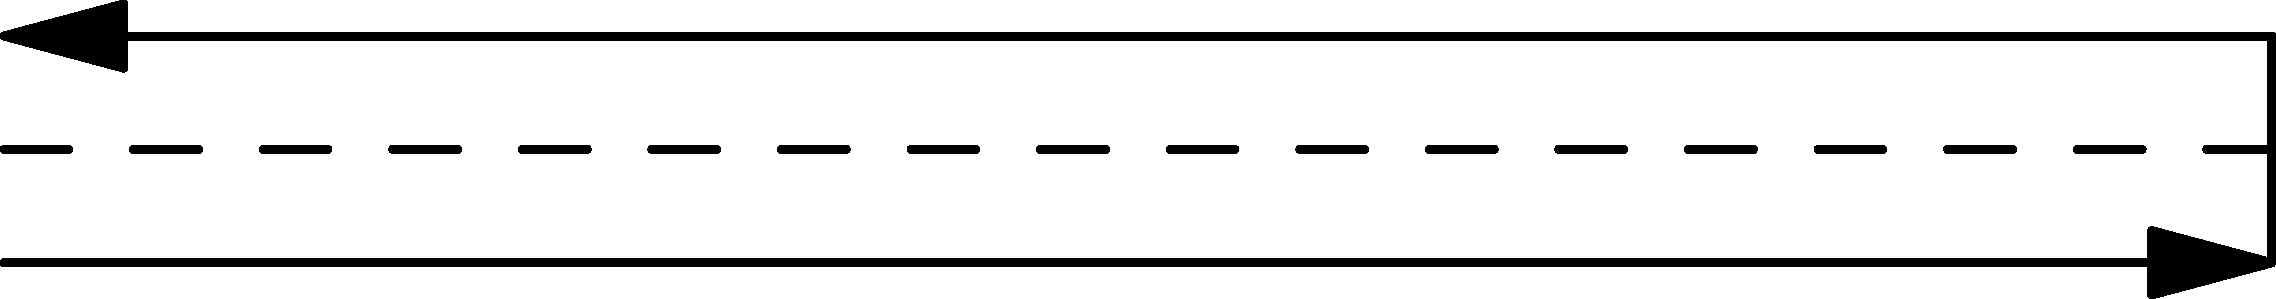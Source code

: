 
settings.render = 16;
defaultpen(fontsize(10pt));
unitsize(1cm);

currentpen = linewidth(0.5);

draw((0, 0) -- (5, 0), arrow=Arrow);
draw((5, 0) -- (5, 0.5));
draw((5, 0.5) -- (0, 0.5), arrow=Arrow);

draw((0, 0.25) -- (5, 0.25), currentpen + dashed);

